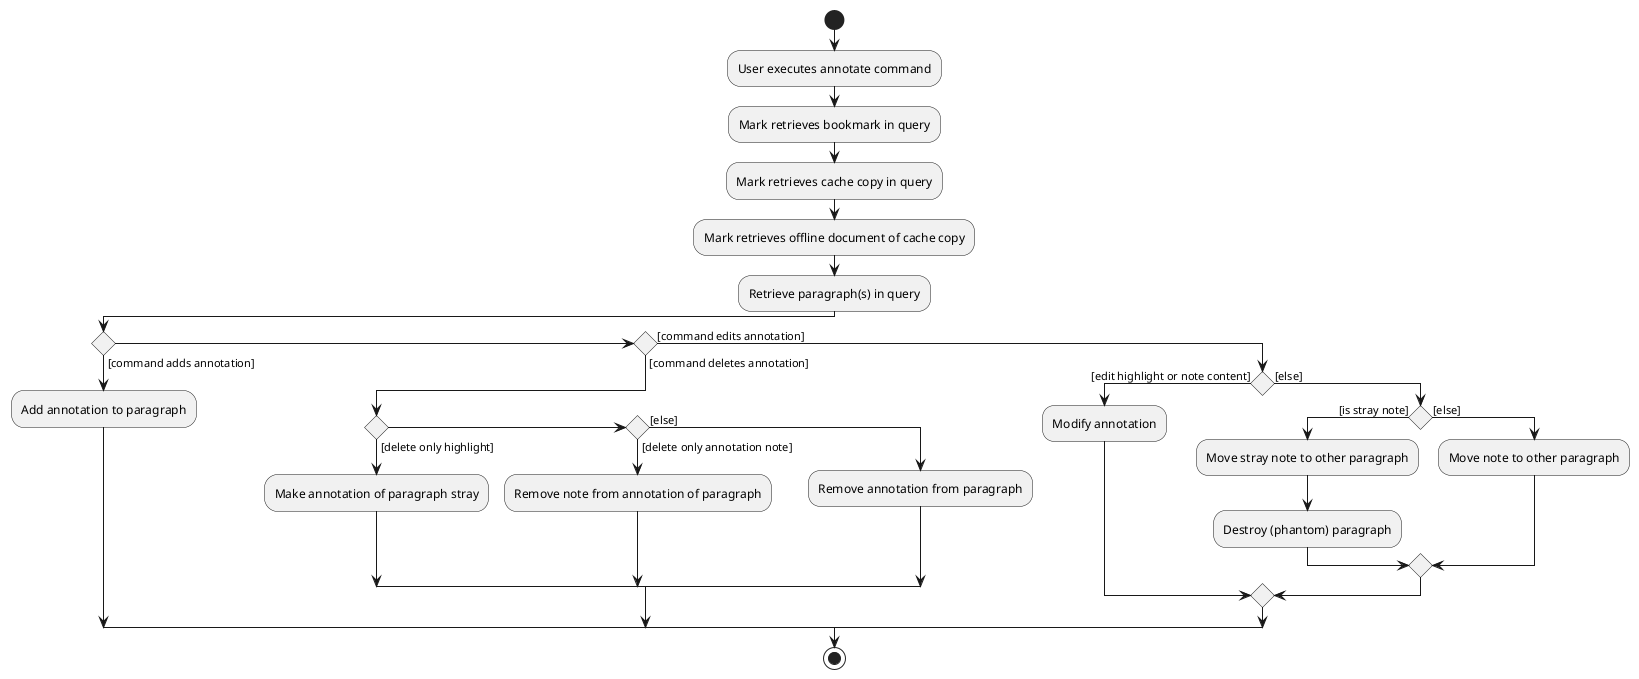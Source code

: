 @startuml
start
:User executes annotate command;
:Mark retrieves bookmark in query;
:Mark retrieves cache copy in query;
:Mark retrieves offline document of cache copy;

'Since the beta syntax does not support placing the condition outside the
'diamond we place it as the true branch instead.

:Retrieve paragraph(s) in query;
if () then ([command adds annotation])
    :Add annotation to paragraph;
else if () then ([command deletes annotation])
    if () then ([delete only highlight])
        :Make annotation of paragraph stray;
    else if () then ([delete only annotation note])
        :Remove note from annotation of paragraph;
    else ([else])
        :Remove annotation from paragraph;
    endif
else ([command edits annotation])
    if () then ([edit highlight or note content])
        :Modify annotation;
    else ([else])
        if () then ([is stray note])
            :Move stray note to other paragraph;
            :Destroy (phantom) paragraph;
        else ([else])
            :Move note to other paragraph;
        endif
    endif
endif
stop
@enduml
